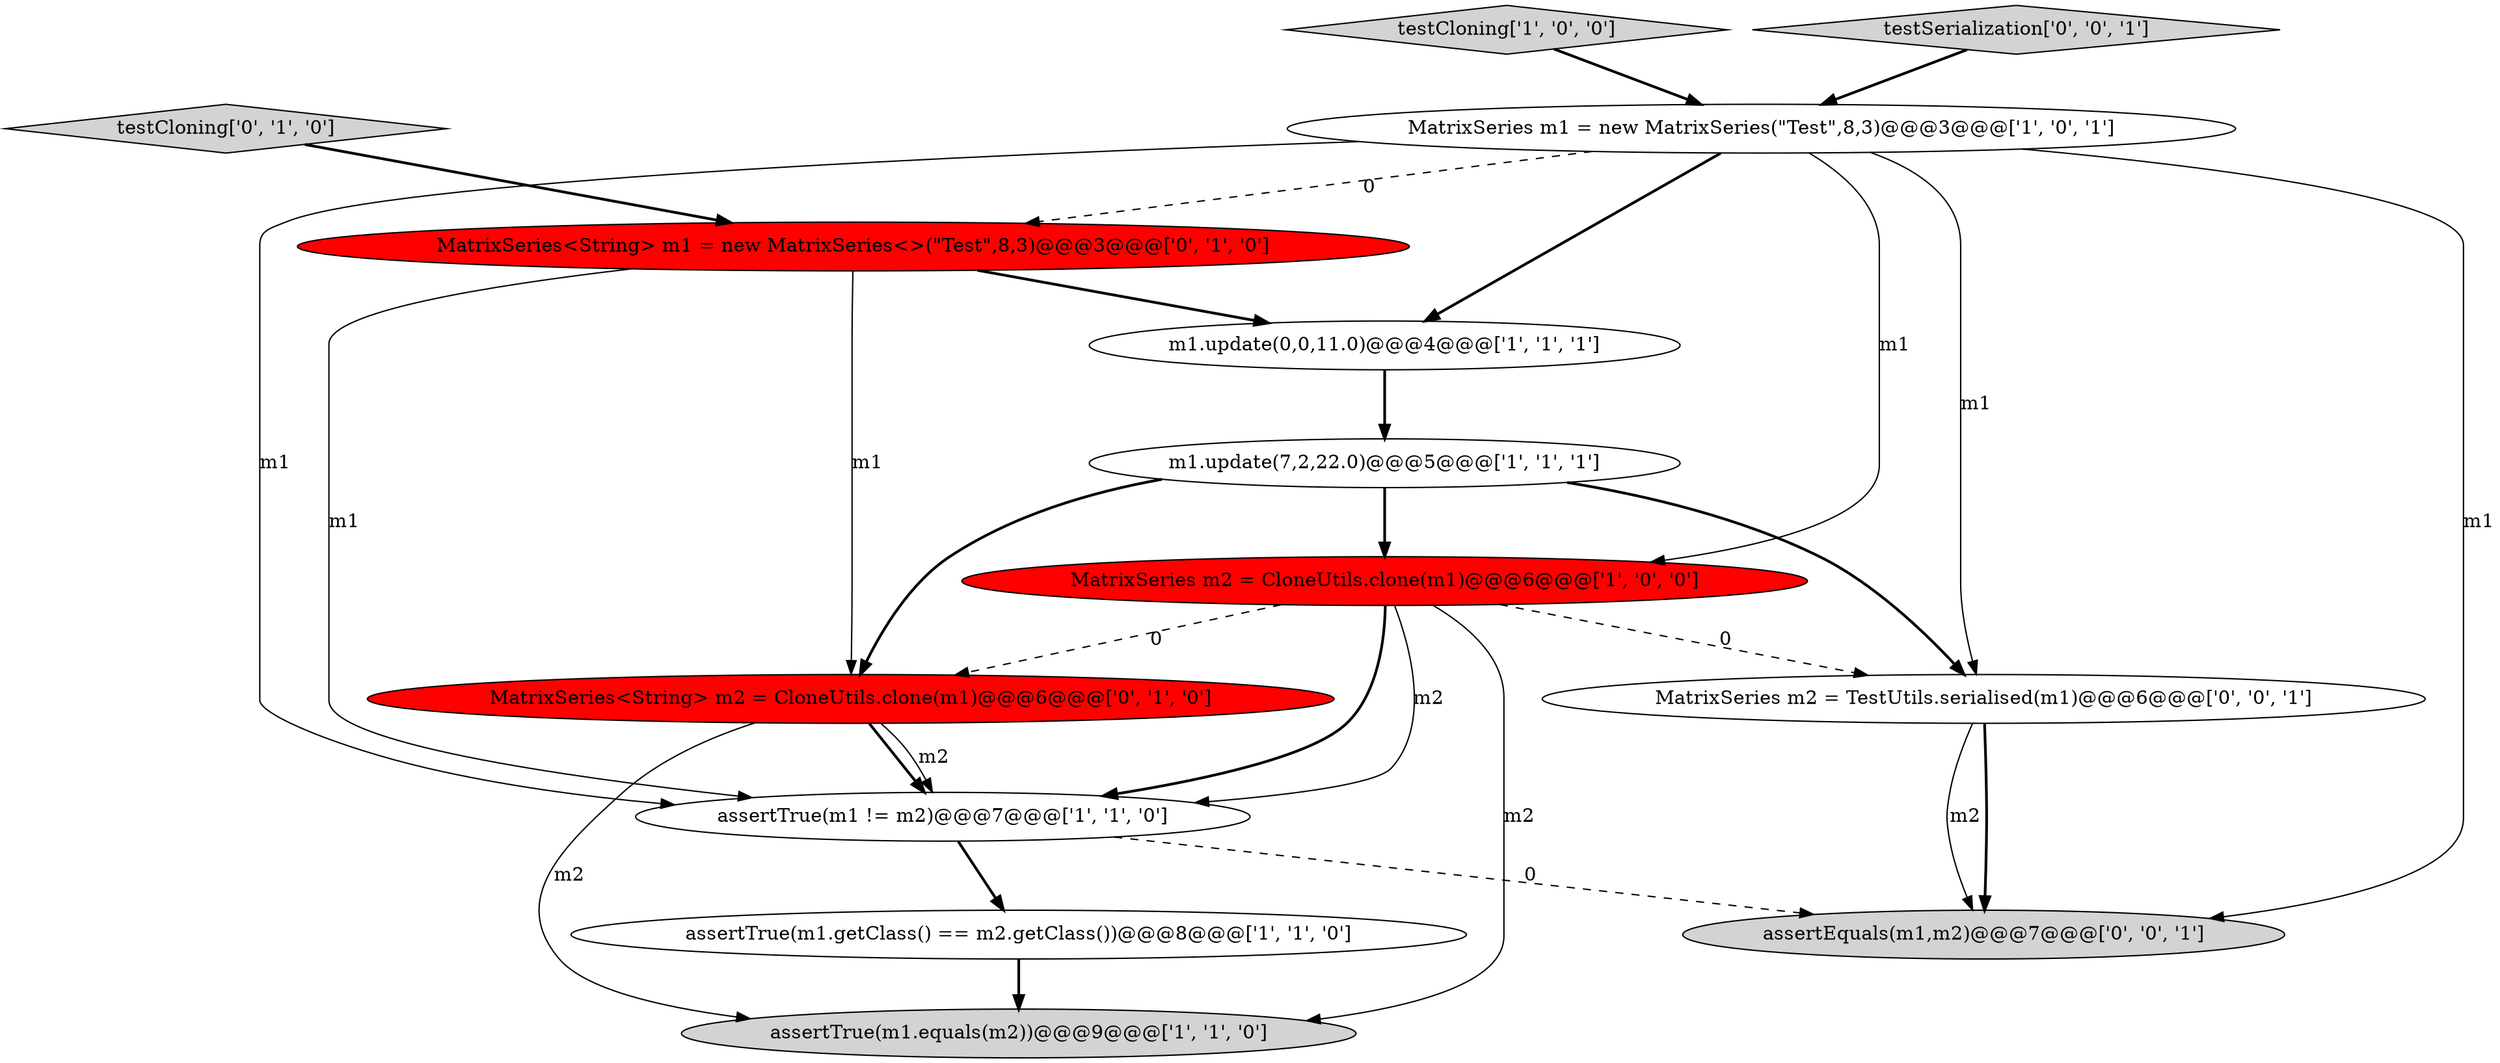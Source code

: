 digraph {
3 [style = filled, label = "assertTrue(m1.getClass() == m2.getClass())@@@8@@@['1', '1', '0']", fillcolor = white, shape = ellipse image = "AAA0AAABBB1BBB"];
6 [style = filled, label = "MatrixSeries m1 = new MatrixSeries(\"Test\",8,3)@@@3@@@['1', '0', '1']", fillcolor = white, shape = ellipse image = "AAA0AAABBB1BBB"];
13 [style = filled, label = "assertEquals(m1,m2)@@@7@@@['0', '0', '1']", fillcolor = lightgray, shape = ellipse image = "AAA0AAABBB3BBB"];
2 [style = filled, label = "assertTrue(m1 != m2)@@@7@@@['1', '1', '0']", fillcolor = white, shape = ellipse image = "AAA0AAABBB1BBB"];
7 [style = filled, label = "testCloning['1', '0', '0']", fillcolor = lightgray, shape = diamond image = "AAA0AAABBB1BBB"];
0 [style = filled, label = "m1.update(7,2,22.0)@@@5@@@['1', '1', '1']", fillcolor = white, shape = ellipse image = "AAA0AAABBB1BBB"];
12 [style = filled, label = "MatrixSeries m2 = TestUtils.serialised(m1)@@@6@@@['0', '0', '1']", fillcolor = white, shape = ellipse image = "AAA0AAABBB3BBB"];
4 [style = filled, label = "m1.update(0,0,11.0)@@@4@@@['1', '1', '1']", fillcolor = white, shape = ellipse image = "AAA0AAABBB1BBB"];
10 [style = filled, label = "testCloning['0', '1', '0']", fillcolor = lightgray, shape = diamond image = "AAA0AAABBB2BBB"];
8 [style = filled, label = "MatrixSeries<String> m1 = new MatrixSeries<>(\"Test\",8,3)@@@3@@@['0', '1', '0']", fillcolor = red, shape = ellipse image = "AAA1AAABBB2BBB"];
1 [style = filled, label = "MatrixSeries m2 = CloneUtils.clone(m1)@@@6@@@['1', '0', '0']", fillcolor = red, shape = ellipse image = "AAA1AAABBB1BBB"];
11 [style = filled, label = "testSerialization['0', '0', '1']", fillcolor = lightgray, shape = diamond image = "AAA0AAABBB3BBB"];
5 [style = filled, label = "assertTrue(m1.equals(m2))@@@9@@@['1', '1', '0']", fillcolor = lightgray, shape = ellipse image = "AAA0AAABBB1BBB"];
9 [style = filled, label = "MatrixSeries<String> m2 = CloneUtils.clone(m1)@@@6@@@['0', '1', '0']", fillcolor = red, shape = ellipse image = "AAA1AAABBB2BBB"];
0->9 [style = bold, label=""];
6->8 [style = dashed, label="0"];
6->13 [style = solid, label="m1"];
9->2 [style = bold, label=""];
9->2 [style = solid, label="m2"];
0->12 [style = bold, label=""];
11->6 [style = bold, label=""];
2->3 [style = bold, label=""];
1->9 [style = dashed, label="0"];
1->2 [style = solid, label="m2"];
4->0 [style = bold, label=""];
8->2 [style = solid, label="m1"];
6->2 [style = solid, label="m1"];
12->13 [style = bold, label=""];
6->4 [style = bold, label=""];
6->1 [style = solid, label="m1"];
1->12 [style = dashed, label="0"];
3->5 [style = bold, label=""];
8->9 [style = solid, label="m1"];
10->8 [style = bold, label=""];
1->5 [style = solid, label="m2"];
6->12 [style = solid, label="m1"];
2->13 [style = dashed, label="0"];
0->1 [style = bold, label=""];
7->6 [style = bold, label=""];
1->2 [style = bold, label=""];
8->4 [style = bold, label=""];
12->13 [style = solid, label="m2"];
9->5 [style = solid, label="m2"];
}
